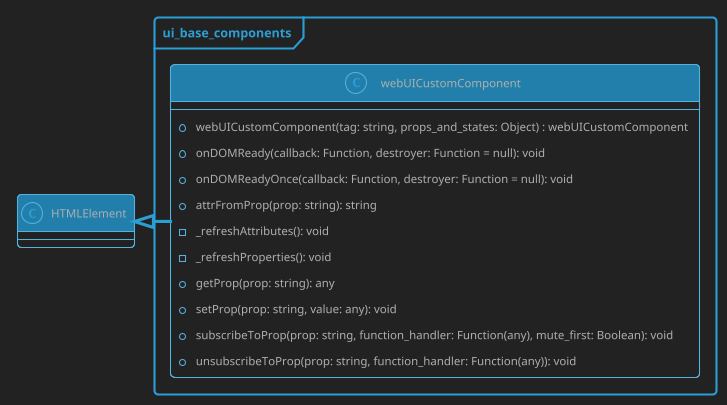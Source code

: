 @startuml ui_base_components

'Wav2Bar - Free software for creating audio visualization (motion design) videos
'Copyright (C) 2022  Picorims <picorims.contact@gmail.com>

'This program is free software: you can redistribute it and/or modify
'it under the terms of the GNU General Public License as published by
'the Free Software Foundation, either version 3 of the License, or
'any later version.

'This program is distributed in the hope that it will be useful,
'but WITHOUT ANY WARRANTY; without even the implied warranty of
'MERCHANTABILITY or FITNESS FOR A PARTICULAR PURPOSE.  See the
'GNU General Public License for more details.

'You should have received a copy of the GNU General Public License
'along with this program.  If not, see <https://www.gnu.org/licenses/>.

!theme cyborg-outline
skinparam BackgroundColor #222222
' skinparam groupInheritance 2
skinparam PackageStyle frame

class HTMLElement {}

package "ui_base_components" {
    class webUICustomComponent {
        --
        + webUICustomComponent(tag: string, props_and_states: Object) : webUICustomComponent
        + onDOMReady(callback: Function, destroyer: Function = null): void
        + onDOMReadyOnce(callback: Function, destroyer: Function = null): void
        + attrFromProp(prop: string): string
        - _refreshAttributes(): void
        - _refreshProperties(): void
        + getProp(prop: string): any
        + setProp(prop: string, value: any): void
        + subscribeToProp(prop: string, function_handler: Function(any), mute_first: Boolean): void
        + unsubscribeToProp(prop: string, function_handler: Function(any)): void
    }
    HTMLElement <|-right- webUICustomComponent
}

@enduml